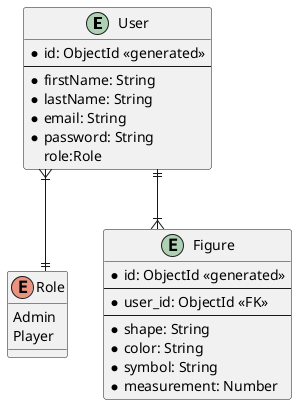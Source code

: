 @startuml ERD

skinparam linetype ortho

entity User {
    *id: ObjectId <<generated>>
    --
    *firstName: String
    *lastName: String
    *email: String
    *password: String
    role:Role
}

enum Role {
    Admin
    Player
}

entity Figure {
    *id: ObjectId <<generated>>
    --
    *user_id: ObjectId <<FK>>   
    --
    *shape: String
    *color: String
    *symbol: String
    *measurement: Number
}

User ||--|{ Figure
User }|--|| Role

@enduml